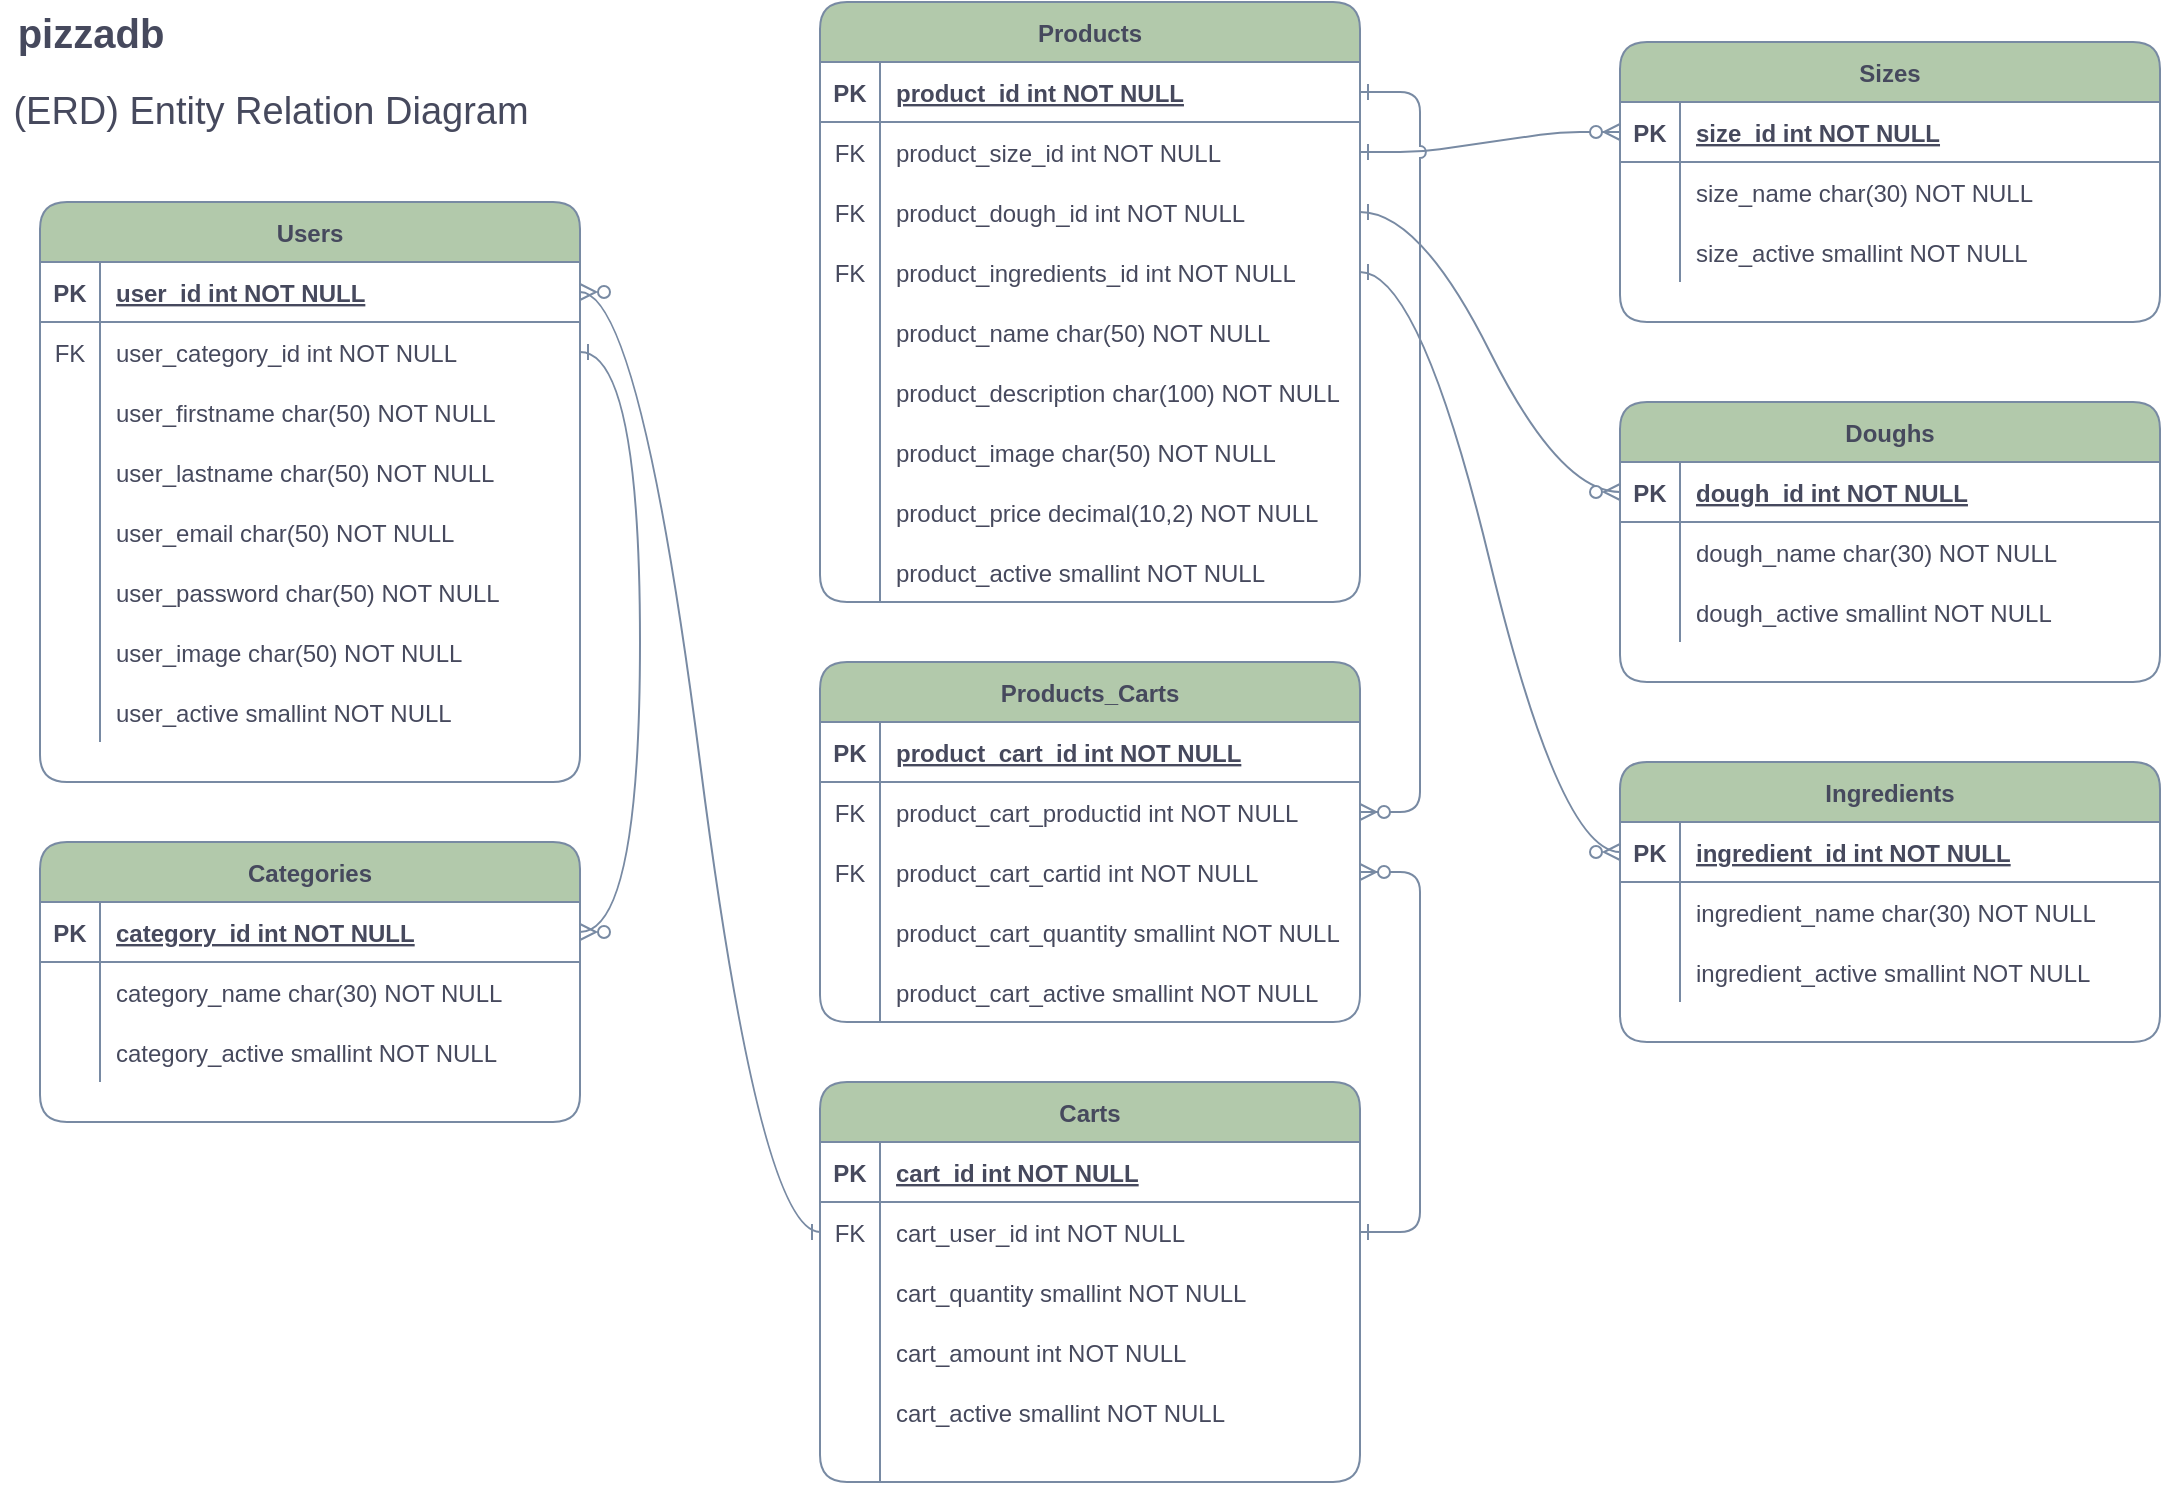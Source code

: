 <mxfile version="15.7.3" type="device"><diagram id="R2lEEEUBdFMjLlhIrx00" name="Page-1"><mxGraphModel dx="868" dy="474" grid="1" gridSize="10" guides="1" tooltips="1" connect="1" arrows="1" fold="1" page="1" pageScale="1" pageWidth="1169" pageHeight="827" math="0" shadow="0" extFonts="Permanent Marker^https://fonts.googleapis.com/css?family=Permanent+Marker"><root><mxCell id="0"/><mxCell id="1" parent="0"/><mxCell id="C-vyLk0tnHw3VtMMgP7b-1" value="" style="edgeStyle=entityRelationEdgeStyle;endArrow=ERzeroToMany;startArrow=ERone;endFill=1;startFill=0;strokeColor=#788AA3;fontColor=#46495D;rounded=1;jumpStyle=arc;" parent="1" source="h4ju1nqHo3UeFdTmMzdq-63" target="C-vyLk0tnHw3VtMMgP7b-3" edge="1"><mxGeometry width="100" height="100" relative="1" as="geometry"><mxPoint x="340" y="330" as="sourcePoint"/><mxPoint x="440" y="740" as="targetPoint"/></mxGeometry></mxCell><mxCell id="C-vyLk0tnHw3VtMMgP7b-2" value="Sizes" style="shape=table;startSize=30;container=1;collapsible=1;childLayout=tableLayout;fixedRows=1;rowLines=0;fontStyle=1;align=center;resizeLast=1;rounded=1;fillColor=#B2C9AB;strokeColor=#788AA3;fontColor=#46495D;" parent="1" vertex="1"><mxGeometry x="850" y="80" width="270" height="140" as="geometry"/></mxCell><mxCell id="C-vyLk0tnHw3VtMMgP7b-3" value="" style="shape=partialRectangle;collapsible=0;dropTarget=0;pointerEvents=0;fillColor=none;points=[[0,0.5],[1,0.5]];portConstraint=eastwest;top=0;left=0;right=0;bottom=1;rounded=1;strokeColor=#788AA3;fontColor=#46495D;" parent="C-vyLk0tnHw3VtMMgP7b-2" vertex="1"><mxGeometry y="30" width="270" height="30" as="geometry"/></mxCell><mxCell id="C-vyLk0tnHw3VtMMgP7b-4" value="PK" style="shape=partialRectangle;overflow=hidden;connectable=0;fillColor=none;top=0;left=0;bottom=0;right=0;fontStyle=1;rounded=1;strokeColor=#788AA3;fontColor=#46495D;" parent="C-vyLk0tnHw3VtMMgP7b-3" vertex="1"><mxGeometry width="30" height="30" as="geometry"><mxRectangle width="30" height="30" as="alternateBounds"/></mxGeometry></mxCell><mxCell id="C-vyLk0tnHw3VtMMgP7b-5" value="size_id int NOT NULL " style="shape=partialRectangle;overflow=hidden;connectable=0;fillColor=none;top=0;left=0;bottom=0;right=0;align=left;spacingLeft=6;fontStyle=5;rounded=1;strokeColor=#788AA3;fontColor=#46495D;" parent="C-vyLk0tnHw3VtMMgP7b-3" vertex="1"><mxGeometry x="30" width="240" height="30" as="geometry"><mxRectangle width="240" height="30" as="alternateBounds"/></mxGeometry></mxCell><mxCell id="h4ju1nqHo3UeFdTmMzdq-95" value="" style="shape=partialRectangle;collapsible=0;dropTarget=0;pointerEvents=0;fillColor=none;top=0;left=0;bottom=0;right=0;points=[[0,0.5],[1,0.5]];portConstraint=eastwest;rounded=1;strokeColor=#788AA3;fontColor=#46495D;" vertex="1" parent="C-vyLk0tnHw3VtMMgP7b-2"><mxGeometry y="60" width="270" height="30" as="geometry"/></mxCell><mxCell id="h4ju1nqHo3UeFdTmMzdq-96" value="" style="shape=partialRectangle;connectable=0;fillColor=none;top=0;left=0;bottom=0;right=0;editable=1;overflow=hidden;rounded=1;strokeColor=#788AA3;fontColor=#46495D;" vertex="1" parent="h4ju1nqHo3UeFdTmMzdq-95"><mxGeometry width="30" height="30" as="geometry"><mxRectangle width="30" height="30" as="alternateBounds"/></mxGeometry></mxCell><mxCell id="h4ju1nqHo3UeFdTmMzdq-97" value="size_name char(30) NOT NULL" style="shape=partialRectangle;connectable=0;fillColor=none;top=0;left=0;bottom=0;right=0;align=left;spacingLeft=6;overflow=hidden;rounded=1;strokeColor=#788AA3;fontColor=#46495D;" vertex="1" parent="h4ju1nqHo3UeFdTmMzdq-95"><mxGeometry x="30" width="240" height="30" as="geometry"><mxRectangle width="240" height="30" as="alternateBounds"/></mxGeometry></mxCell><mxCell id="C-vyLk0tnHw3VtMMgP7b-6" value="" style="shape=partialRectangle;collapsible=0;dropTarget=0;pointerEvents=0;fillColor=none;points=[[0,0.5],[1,0.5]];portConstraint=eastwest;top=0;left=0;right=0;bottom=0;rounded=1;strokeColor=#788AA3;fontColor=#46495D;" parent="C-vyLk0tnHw3VtMMgP7b-2" vertex="1"><mxGeometry y="90" width="270" height="30" as="geometry"/></mxCell><mxCell id="C-vyLk0tnHw3VtMMgP7b-7" value="" style="shape=partialRectangle;overflow=hidden;connectable=0;fillColor=none;top=0;left=0;bottom=0;right=0;rounded=1;strokeColor=#788AA3;fontColor=#46495D;" parent="C-vyLk0tnHw3VtMMgP7b-6" vertex="1"><mxGeometry width="30" height="30" as="geometry"><mxRectangle width="30" height="30" as="alternateBounds"/></mxGeometry></mxCell><mxCell id="C-vyLk0tnHw3VtMMgP7b-8" value="size_active smallint NOT NULL" style="shape=partialRectangle;overflow=hidden;connectable=0;fillColor=none;top=0;left=0;bottom=0;right=0;align=left;spacingLeft=6;rounded=1;strokeColor=#788AA3;fontColor=#46495D;" parent="C-vyLk0tnHw3VtMMgP7b-6" vertex="1"><mxGeometry x="30" width="240" height="30" as="geometry"><mxRectangle width="240" height="30" as="alternateBounds"/></mxGeometry></mxCell><mxCell id="C-vyLk0tnHw3VtMMgP7b-23" value="Products" style="shape=table;startSize=30;container=1;collapsible=1;childLayout=tableLayout;fixedRows=1;rowLines=0;fontStyle=1;align=center;resizeLast=1;rounded=1;fillColor=#B2C9AB;strokeColor=#788AA3;fontColor=#46495D;" parent="1" vertex="1"><mxGeometry x="450" y="60" width="270" height="300" as="geometry"/></mxCell><mxCell id="C-vyLk0tnHw3VtMMgP7b-24" value="" style="shape=partialRectangle;collapsible=0;dropTarget=0;pointerEvents=0;fillColor=none;points=[[0,0.5],[1,0.5]];portConstraint=eastwest;top=0;left=0;right=0;bottom=1;rounded=1;strokeColor=#788AA3;fontColor=#46495D;" parent="C-vyLk0tnHw3VtMMgP7b-23" vertex="1"><mxGeometry y="30" width="270" height="30" as="geometry"/></mxCell><mxCell id="C-vyLk0tnHw3VtMMgP7b-25" value="PK" style="shape=partialRectangle;overflow=hidden;connectable=0;fillColor=none;top=0;left=0;bottom=0;right=0;fontStyle=1;rounded=1;strokeColor=#788AA3;fontColor=#46495D;" parent="C-vyLk0tnHw3VtMMgP7b-24" vertex="1"><mxGeometry width="30" height="30" as="geometry"><mxRectangle width="30" height="30" as="alternateBounds"/></mxGeometry></mxCell><mxCell id="C-vyLk0tnHw3VtMMgP7b-26" value="product_id int NOT NULL " style="shape=partialRectangle;overflow=hidden;connectable=0;fillColor=none;top=0;left=0;bottom=0;right=0;align=left;spacingLeft=6;fontStyle=5;rounded=1;strokeColor=#788AA3;fontColor=#46495D;" parent="C-vyLk0tnHw3VtMMgP7b-24" vertex="1"><mxGeometry x="30" width="240" height="30" as="geometry"><mxRectangle width="240" height="30" as="alternateBounds"/></mxGeometry></mxCell><mxCell id="h4ju1nqHo3UeFdTmMzdq-63" value="" style="shape=partialRectangle;collapsible=0;dropTarget=0;pointerEvents=0;fillColor=none;top=0;left=0;bottom=0;right=0;points=[[0,0.5],[1,0.5]];portConstraint=eastwest;rounded=1;strokeColor=#788AA3;fontColor=#46495D;" vertex="1" parent="C-vyLk0tnHw3VtMMgP7b-23"><mxGeometry y="60" width="270" height="30" as="geometry"/></mxCell><mxCell id="h4ju1nqHo3UeFdTmMzdq-64" value="FK" style="shape=partialRectangle;connectable=0;fillColor=none;top=0;left=0;bottom=0;right=0;fontStyle=0;overflow=hidden;rounded=1;strokeColor=#788AA3;fontColor=#46495D;" vertex="1" parent="h4ju1nqHo3UeFdTmMzdq-63"><mxGeometry width="30" height="30" as="geometry"><mxRectangle width="30" height="30" as="alternateBounds"/></mxGeometry></mxCell><mxCell id="h4ju1nqHo3UeFdTmMzdq-65" value="product_size_id int NOT NULL" style="shape=partialRectangle;connectable=0;fillColor=none;top=0;left=0;bottom=0;right=0;align=left;spacingLeft=6;fontStyle=0;overflow=hidden;rounded=1;strokeColor=#788AA3;fontColor=#46495D;" vertex="1" parent="h4ju1nqHo3UeFdTmMzdq-63"><mxGeometry x="30" width="240" height="30" as="geometry"><mxRectangle width="240" height="30" as="alternateBounds"/></mxGeometry></mxCell><mxCell id="h4ju1nqHo3UeFdTmMzdq-71" value="" style="shape=partialRectangle;collapsible=0;dropTarget=0;pointerEvents=0;fillColor=none;top=0;left=0;bottom=0;right=0;points=[[0,0.5],[1,0.5]];portConstraint=eastwest;rounded=1;strokeColor=#788AA3;fontColor=#46495D;" vertex="1" parent="C-vyLk0tnHw3VtMMgP7b-23"><mxGeometry y="90" width="270" height="30" as="geometry"/></mxCell><mxCell id="h4ju1nqHo3UeFdTmMzdq-72" value="FK" style="shape=partialRectangle;connectable=0;fillColor=none;top=0;left=0;bottom=0;right=0;fontStyle=0;overflow=hidden;rounded=1;strokeColor=#788AA3;fontColor=#46495D;" vertex="1" parent="h4ju1nqHo3UeFdTmMzdq-71"><mxGeometry width="30" height="30" as="geometry"><mxRectangle width="30" height="30" as="alternateBounds"/></mxGeometry></mxCell><mxCell id="h4ju1nqHo3UeFdTmMzdq-73" value="product_dough_id int NOT NULL" style="shape=partialRectangle;connectable=0;fillColor=none;top=0;left=0;bottom=0;right=0;align=left;spacingLeft=6;fontStyle=0;overflow=hidden;rounded=1;strokeColor=#788AA3;fontColor=#46495D;" vertex="1" parent="h4ju1nqHo3UeFdTmMzdq-71"><mxGeometry x="30" width="240" height="30" as="geometry"><mxRectangle width="240" height="30" as="alternateBounds"/></mxGeometry></mxCell><mxCell id="h4ju1nqHo3UeFdTmMzdq-67" value="" style="shape=partialRectangle;collapsible=0;dropTarget=0;pointerEvents=0;fillColor=none;top=0;left=0;bottom=0;right=0;points=[[0,0.5],[1,0.5]];portConstraint=eastwest;rounded=1;strokeColor=#788AA3;fontColor=#46495D;" vertex="1" parent="C-vyLk0tnHw3VtMMgP7b-23"><mxGeometry y="120" width="270" height="30" as="geometry"/></mxCell><mxCell id="h4ju1nqHo3UeFdTmMzdq-68" value="FK" style="shape=partialRectangle;connectable=0;fillColor=none;top=0;left=0;bottom=0;right=0;fontStyle=0;overflow=hidden;rounded=1;strokeColor=#788AA3;fontColor=#46495D;" vertex="1" parent="h4ju1nqHo3UeFdTmMzdq-67"><mxGeometry width="30" height="30" as="geometry"><mxRectangle width="30" height="30" as="alternateBounds"/></mxGeometry></mxCell><mxCell id="h4ju1nqHo3UeFdTmMzdq-69" value="product_ingredients_id int NOT NULL" style="shape=partialRectangle;connectable=0;fillColor=none;top=0;left=0;bottom=0;right=0;align=left;spacingLeft=6;fontStyle=0;overflow=hidden;rounded=1;strokeColor=#788AA3;fontColor=#46495D;" vertex="1" parent="h4ju1nqHo3UeFdTmMzdq-67"><mxGeometry x="30" width="240" height="30" as="geometry"><mxRectangle width="240" height="30" as="alternateBounds"/></mxGeometry></mxCell><mxCell id="h4ju1nqHo3UeFdTmMzdq-75" value="" style="shape=partialRectangle;collapsible=0;dropTarget=0;pointerEvents=0;fillColor=none;top=0;left=0;bottom=0;right=0;points=[[0,0.5],[1,0.5]];portConstraint=eastwest;rounded=1;strokeColor=#788AA3;fontColor=#46495D;" vertex="1" parent="C-vyLk0tnHw3VtMMgP7b-23"><mxGeometry y="150" width="270" height="30" as="geometry"/></mxCell><mxCell id="h4ju1nqHo3UeFdTmMzdq-76" value="" style="shape=partialRectangle;connectable=0;fillColor=none;top=0;left=0;bottom=0;right=0;editable=1;overflow=hidden;rounded=1;strokeColor=#788AA3;fontColor=#46495D;" vertex="1" parent="h4ju1nqHo3UeFdTmMzdq-75"><mxGeometry width="30" height="30" as="geometry"><mxRectangle width="30" height="30" as="alternateBounds"/></mxGeometry></mxCell><mxCell id="h4ju1nqHo3UeFdTmMzdq-77" value="product_name char(50) NOT NULL" style="shape=partialRectangle;connectable=0;fillColor=none;top=0;left=0;bottom=0;right=0;align=left;spacingLeft=6;overflow=hidden;rounded=1;strokeColor=#788AA3;fontColor=#46495D;" vertex="1" parent="h4ju1nqHo3UeFdTmMzdq-75"><mxGeometry x="30" width="240" height="30" as="geometry"><mxRectangle width="240" height="30" as="alternateBounds"/></mxGeometry></mxCell><mxCell id="h4ju1nqHo3UeFdTmMzdq-80" value="" style="shape=partialRectangle;collapsible=0;dropTarget=0;pointerEvents=0;fillColor=none;top=0;left=0;bottom=0;right=0;points=[[0,0.5],[1,0.5]];portConstraint=eastwest;rounded=1;strokeColor=#788AA3;fontColor=#46495D;" vertex="1" parent="C-vyLk0tnHw3VtMMgP7b-23"><mxGeometry y="180" width="270" height="30" as="geometry"/></mxCell><mxCell id="h4ju1nqHo3UeFdTmMzdq-81" value="" style="shape=partialRectangle;connectable=0;fillColor=none;top=0;left=0;bottom=0;right=0;editable=1;overflow=hidden;rounded=1;strokeColor=#788AA3;fontColor=#46495D;" vertex="1" parent="h4ju1nqHo3UeFdTmMzdq-80"><mxGeometry width="30" height="30" as="geometry"><mxRectangle width="30" height="30" as="alternateBounds"/></mxGeometry></mxCell><mxCell id="h4ju1nqHo3UeFdTmMzdq-82" value="product_description char(100) NOT NULL" style="shape=partialRectangle;connectable=0;fillColor=none;top=0;left=0;bottom=0;right=0;align=left;spacingLeft=6;overflow=hidden;rounded=1;strokeColor=#788AA3;fontColor=#46495D;" vertex="1" parent="h4ju1nqHo3UeFdTmMzdq-80"><mxGeometry x="30" width="240" height="30" as="geometry"><mxRectangle width="240" height="30" as="alternateBounds"/></mxGeometry></mxCell><mxCell id="h4ju1nqHo3UeFdTmMzdq-83" value="" style="shape=partialRectangle;collapsible=0;dropTarget=0;pointerEvents=0;fillColor=none;top=0;left=0;bottom=0;right=0;points=[[0,0.5],[1,0.5]];portConstraint=eastwest;rounded=1;strokeColor=#788AA3;fontColor=#46495D;" vertex="1" parent="C-vyLk0tnHw3VtMMgP7b-23"><mxGeometry y="210" width="270" height="30" as="geometry"/></mxCell><mxCell id="h4ju1nqHo3UeFdTmMzdq-84" value="" style="shape=partialRectangle;connectable=0;fillColor=none;top=0;left=0;bottom=0;right=0;editable=1;overflow=hidden;rounded=1;strokeColor=#788AA3;fontColor=#46495D;" vertex="1" parent="h4ju1nqHo3UeFdTmMzdq-83"><mxGeometry width="30" height="30" as="geometry"><mxRectangle width="30" height="30" as="alternateBounds"/></mxGeometry></mxCell><mxCell id="h4ju1nqHo3UeFdTmMzdq-85" value="product_image char(50) NOT NULL" style="shape=partialRectangle;connectable=0;fillColor=none;top=0;left=0;bottom=0;right=0;align=left;spacingLeft=6;overflow=hidden;rounded=1;strokeColor=#788AA3;fontColor=#46495D;" vertex="1" parent="h4ju1nqHo3UeFdTmMzdq-83"><mxGeometry x="30" width="240" height="30" as="geometry"><mxRectangle width="240" height="30" as="alternateBounds"/></mxGeometry></mxCell><mxCell id="h4ju1nqHo3UeFdTmMzdq-87" value="" style="shape=partialRectangle;collapsible=0;dropTarget=0;pointerEvents=0;fillColor=none;top=0;left=0;bottom=0;right=0;points=[[0,0.5],[1,0.5]];portConstraint=eastwest;rounded=1;strokeColor=#788AA3;fontColor=#46495D;" vertex="1" parent="C-vyLk0tnHw3VtMMgP7b-23"><mxGeometry y="240" width="270" height="30" as="geometry"/></mxCell><mxCell id="h4ju1nqHo3UeFdTmMzdq-88" value="" style="shape=partialRectangle;connectable=0;fillColor=none;top=0;left=0;bottom=0;right=0;editable=1;overflow=hidden;rounded=1;strokeColor=#788AA3;fontColor=#46495D;" vertex="1" parent="h4ju1nqHo3UeFdTmMzdq-87"><mxGeometry width="30" height="30" as="geometry"><mxRectangle width="30" height="30" as="alternateBounds"/></mxGeometry></mxCell><mxCell id="h4ju1nqHo3UeFdTmMzdq-89" value="product_price decimal(10,2) NOT NULL" style="shape=partialRectangle;connectable=0;fillColor=none;top=0;left=0;bottom=0;right=0;align=left;spacingLeft=6;overflow=hidden;rounded=1;strokeColor=#788AA3;fontColor=#46495D;" vertex="1" parent="h4ju1nqHo3UeFdTmMzdq-87"><mxGeometry x="30" width="240" height="30" as="geometry"><mxRectangle width="240" height="30" as="alternateBounds"/></mxGeometry></mxCell><mxCell id="h4ju1nqHo3UeFdTmMzdq-91" value="" style="shape=partialRectangle;collapsible=0;dropTarget=0;pointerEvents=0;fillColor=none;top=0;left=0;bottom=0;right=0;points=[[0,0.5],[1,0.5]];portConstraint=eastwest;rounded=1;strokeColor=#788AA3;fontColor=#46495D;" vertex="1" parent="C-vyLk0tnHw3VtMMgP7b-23"><mxGeometry y="270" width="270" height="30" as="geometry"/></mxCell><mxCell id="h4ju1nqHo3UeFdTmMzdq-92" value="" style="shape=partialRectangle;connectable=0;fillColor=none;top=0;left=0;bottom=0;right=0;editable=1;overflow=hidden;rounded=1;strokeColor=#788AA3;fontColor=#46495D;" vertex="1" parent="h4ju1nqHo3UeFdTmMzdq-91"><mxGeometry width="30" height="30" as="geometry"><mxRectangle width="30" height="30" as="alternateBounds"/></mxGeometry></mxCell><mxCell id="h4ju1nqHo3UeFdTmMzdq-93" value="product_active smallint NOT NULL" style="shape=partialRectangle;connectable=0;fillColor=none;top=0;left=0;bottom=0;right=0;align=left;spacingLeft=6;overflow=hidden;rounded=1;strokeColor=#788AA3;fontColor=#46495D;" vertex="1" parent="h4ju1nqHo3UeFdTmMzdq-91"><mxGeometry x="30" width="240" height="30" as="geometry"><mxRectangle width="240" height="30" as="alternateBounds"/></mxGeometry></mxCell><mxCell id="h4ju1nqHo3UeFdTmMzdq-9" value="" style="shape=partialRectangle;overflow=hidden;connectable=0;fillColor=none;top=0;left=0;bottom=0;right=0;align=left;spacingLeft=6;rounded=1;strokeColor=#788AA3;fontColor=#46495D;" vertex="1" parent="1"><mxGeometry x="100" y="480" width="240" height="30" as="geometry"/></mxCell><mxCell id="h4ju1nqHo3UeFdTmMzdq-28" value="" style="edgeStyle=entityRelationEdgeStyle;endArrow=ERzeroToMany;startArrow=ERone;endFill=1;startFill=0;curved=1;strokeColor=#788AA3;fontColor=#46495D;" edge="1" parent="1" source="h4ju1nqHo3UeFdTmMzdq-71" target="h4ju1nqHo3UeFdTmMzdq-99"><mxGeometry width="100" height="100" relative="1" as="geometry"><mxPoint x="340" y="355" as="sourcePoint"/><mxPoint x="440" y="345" as="targetPoint"/></mxGeometry></mxCell><mxCell id="h4ju1nqHo3UeFdTmMzdq-98" value="Doughs" style="shape=table;startSize=30;container=1;collapsible=1;childLayout=tableLayout;fixedRows=1;rowLines=0;fontStyle=1;align=center;resizeLast=1;rounded=1;fillColor=#B2C9AB;strokeColor=#788AA3;fontColor=#46495D;" vertex="1" parent="1"><mxGeometry x="850" y="260" width="270" height="140" as="geometry"/></mxCell><mxCell id="h4ju1nqHo3UeFdTmMzdq-99" value="" style="shape=partialRectangle;collapsible=0;dropTarget=0;pointerEvents=0;fillColor=none;points=[[0,0.5],[1,0.5]];portConstraint=eastwest;top=0;left=0;right=0;bottom=1;rounded=1;strokeColor=#788AA3;fontColor=#46495D;" vertex="1" parent="h4ju1nqHo3UeFdTmMzdq-98"><mxGeometry y="30" width="270" height="30" as="geometry"/></mxCell><mxCell id="h4ju1nqHo3UeFdTmMzdq-100" value="PK" style="shape=partialRectangle;overflow=hidden;connectable=0;fillColor=none;top=0;left=0;bottom=0;right=0;fontStyle=1;rounded=1;strokeColor=#788AA3;fontColor=#46495D;" vertex="1" parent="h4ju1nqHo3UeFdTmMzdq-99"><mxGeometry width="30" height="30" as="geometry"><mxRectangle width="30" height="30" as="alternateBounds"/></mxGeometry></mxCell><mxCell id="h4ju1nqHo3UeFdTmMzdq-101" value="dough_id int NOT NULL " style="shape=partialRectangle;overflow=hidden;connectable=0;fillColor=none;top=0;left=0;bottom=0;right=0;align=left;spacingLeft=6;fontStyle=5;rounded=1;strokeColor=#788AA3;fontColor=#46495D;" vertex="1" parent="h4ju1nqHo3UeFdTmMzdq-99"><mxGeometry x="30" width="240" height="30" as="geometry"><mxRectangle width="240" height="30" as="alternateBounds"/></mxGeometry></mxCell><mxCell id="h4ju1nqHo3UeFdTmMzdq-105" value="" style="shape=partialRectangle;collapsible=0;dropTarget=0;pointerEvents=0;fillColor=none;top=0;left=0;bottom=0;right=0;points=[[0,0.5],[1,0.5]];portConstraint=eastwest;rounded=1;strokeColor=#788AA3;fontColor=#46495D;" vertex="1" parent="h4ju1nqHo3UeFdTmMzdq-98"><mxGeometry y="60" width="270" height="30" as="geometry"/></mxCell><mxCell id="h4ju1nqHo3UeFdTmMzdq-106" value="" style="shape=partialRectangle;connectable=0;fillColor=none;top=0;left=0;bottom=0;right=0;editable=1;overflow=hidden;rounded=1;strokeColor=#788AA3;fontColor=#46495D;" vertex="1" parent="h4ju1nqHo3UeFdTmMzdq-105"><mxGeometry width="30" height="30" as="geometry"><mxRectangle width="30" height="30" as="alternateBounds"/></mxGeometry></mxCell><mxCell id="h4ju1nqHo3UeFdTmMzdq-107" value="dough_name char(30) NOT NULL" style="shape=partialRectangle;connectable=0;fillColor=none;top=0;left=0;bottom=0;right=0;align=left;spacingLeft=6;overflow=hidden;rounded=1;strokeColor=#788AA3;fontColor=#46495D;" vertex="1" parent="h4ju1nqHo3UeFdTmMzdq-105"><mxGeometry x="30" width="240" height="30" as="geometry"><mxRectangle width="240" height="30" as="alternateBounds"/></mxGeometry></mxCell><mxCell id="h4ju1nqHo3UeFdTmMzdq-102" value="" style="shape=partialRectangle;collapsible=0;dropTarget=0;pointerEvents=0;fillColor=none;points=[[0,0.5],[1,0.5]];portConstraint=eastwest;top=0;left=0;right=0;bottom=0;rounded=1;strokeColor=#788AA3;fontColor=#46495D;" vertex="1" parent="h4ju1nqHo3UeFdTmMzdq-98"><mxGeometry y="90" width="270" height="30" as="geometry"/></mxCell><mxCell id="h4ju1nqHo3UeFdTmMzdq-103" value="" style="shape=partialRectangle;overflow=hidden;connectable=0;fillColor=none;top=0;left=0;bottom=0;right=0;rounded=1;strokeColor=#788AA3;fontColor=#46495D;" vertex="1" parent="h4ju1nqHo3UeFdTmMzdq-102"><mxGeometry width="30" height="30" as="geometry"><mxRectangle width="30" height="30" as="alternateBounds"/></mxGeometry></mxCell><mxCell id="h4ju1nqHo3UeFdTmMzdq-104" value="dough_active smallint NOT NULL" style="shape=partialRectangle;overflow=hidden;connectable=0;fillColor=none;top=0;left=0;bottom=0;right=0;align=left;spacingLeft=6;rounded=1;strokeColor=#788AA3;fontColor=#46495D;" vertex="1" parent="h4ju1nqHo3UeFdTmMzdq-102"><mxGeometry x="30" width="240" height="30" as="geometry"><mxRectangle width="240" height="30" as="alternateBounds"/></mxGeometry></mxCell><mxCell id="h4ju1nqHo3UeFdTmMzdq-108" value="Ingredients" style="shape=table;startSize=30;container=1;collapsible=1;childLayout=tableLayout;fixedRows=1;rowLines=0;fontStyle=1;align=center;resizeLast=1;rounded=1;fillColor=#B2C9AB;strokeColor=#788AA3;fontColor=#46495D;" vertex="1" parent="1"><mxGeometry x="850" y="440" width="270" height="140" as="geometry"/></mxCell><mxCell id="h4ju1nqHo3UeFdTmMzdq-109" value="" style="shape=partialRectangle;collapsible=0;dropTarget=0;pointerEvents=0;fillColor=none;points=[[0,0.5],[1,0.5]];portConstraint=eastwest;top=0;left=0;right=0;bottom=1;rounded=1;strokeColor=#788AA3;fontColor=#46495D;" vertex="1" parent="h4ju1nqHo3UeFdTmMzdq-108"><mxGeometry y="30" width="270" height="30" as="geometry"/></mxCell><mxCell id="h4ju1nqHo3UeFdTmMzdq-110" value="PK" style="shape=partialRectangle;overflow=hidden;connectable=0;fillColor=none;top=0;left=0;bottom=0;right=0;fontStyle=1;rounded=1;strokeColor=#788AA3;fontColor=#46495D;" vertex="1" parent="h4ju1nqHo3UeFdTmMzdq-109"><mxGeometry width="30" height="30" as="geometry"><mxRectangle width="30" height="30" as="alternateBounds"/></mxGeometry></mxCell><mxCell id="h4ju1nqHo3UeFdTmMzdq-111" value="ingredient_id int NOT NULL " style="shape=partialRectangle;overflow=hidden;connectable=0;fillColor=none;top=0;left=0;bottom=0;right=0;align=left;spacingLeft=6;fontStyle=5;rounded=1;strokeColor=#788AA3;fontColor=#46495D;" vertex="1" parent="h4ju1nqHo3UeFdTmMzdq-109"><mxGeometry x="30" width="240" height="30" as="geometry"><mxRectangle width="240" height="30" as="alternateBounds"/></mxGeometry></mxCell><mxCell id="h4ju1nqHo3UeFdTmMzdq-112" value="" style="shape=partialRectangle;collapsible=0;dropTarget=0;pointerEvents=0;fillColor=none;top=0;left=0;bottom=0;right=0;points=[[0,0.5],[1,0.5]];portConstraint=eastwest;rounded=1;strokeColor=#788AA3;fontColor=#46495D;" vertex="1" parent="h4ju1nqHo3UeFdTmMzdq-108"><mxGeometry y="60" width="270" height="30" as="geometry"/></mxCell><mxCell id="h4ju1nqHo3UeFdTmMzdq-113" value="" style="shape=partialRectangle;connectable=0;fillColor=none;top=0;left=0;bottom=0;right=0;editable=1;overflow=hidden;rounded=1;strokeColor=#788AA3;fontColor=#46495D;" vertex="1" parent="h4ju1nqHo3UeFdTmMzdq-112"><mxGeometry width="30" height="30" as="geometry"><mxRectangle width="30" height="30" as="alternateBounds"/></mxGeometry></mxCell><mxCell id="h4ju1nqHo3UeFdTmMzdq-114" value="ingredient_name char(30) NOT NULL" style="shape=partialRectangle;connectable=0;fillColor=none;top=0;left=0;bottom=0;right=0;align=left;spacingLeft=6;overflow=hidden;rounded=1;strokeColor=#788AA3;fontColor=#46495D;" vertex="1" parent="h4ju1nqHo3UeFdTmMzdq-112"><mxGeometry x="30" width="240" height="30" as="geometry"><mxRectangle width="240" height="30" as="alternateBounds"/></mxGeometry></mxCell><mxCell id="h4ju1nqHo3UeFdTmMzdq-115" value="" style="shape=partialRectangle;collapsible=0;dropTarget=0;pointerEvents=0;fillColor=none;points=[[0,0.5],[1,0.5]];portConstraint=eastwest;top=0;left=0;right=0;bottom=0;rounded=1;strokeColor=#788AA3;fontColor=#46495D;" vertex="1" parent="h4ju1nqHo3UeFdTmMzdq-108"><mxGeometry y="90" width="270" height="30" as="geometry"/></mxCell><mxCell id="h4ju1nqHo3UeFdTmMzdq-116" value="" style="shape=partialRectangle;overflow=hidden;connectable=0;fillColor=none;top=0;left=0;bottom=0;right=0;rounded=1;strokeColor=#788AA3;fontColor=#46495D;" vertex="1" parent="h4ju1nqHo3UeFdTmMzdq-115"><mxGeometry width="30" height="30" as="geometry"><mxRectangle width="30" height="30" as="alternateBounds"/></mxGeometry></mxCell><mxCell id="h4ju1nqHo3UeFdTmMzdq-117" value="ingredient_active smallint NOT NULL" style="shape=partialRectangle;overflow=hidden;connectable=0;fillColor=none;top=0;left=0;bottom=0;right=0;align=left;spacingLeft=6;rounded=1;strokeColor=#788AA3;fontColor=#46495D;" vertex="1" parent="h4ju1nqHo3UeFdTmMzdq-115"><mxGeometry x="30" width="240" height="30" as="geometry"><mxRectangle width="240" height="30" as="alternateBounds"/></mxGeometry></mxCell><mxCell id="h4ju1nqHo3UeFdTmMzdq-118" value="" style="edgeStyle=entityRelationEdgeStyle;endArrow=ERzeroToMany;startArrow=ERone;endFill=1;startFill=0;strokeColor=#788AA3;fontColor=#46495D;jumpStyle=arc;curved=1;" edge="1" parent="1" source="h4ju1nqHo3UeFdTmMzdq-67" target="h4ju1nqHo3UeFdTmMzdq-109"><mxGeometry width="100" height="100" relative="1" as="geometry"><mxPoint x="310" y="260" as="sourcePoint"/><mxPoint x="414" y="360" as="targetPoint"/></mxGeometry></mxCell><mxCell id="h4ju1nqHo3UeFdTmMzdq-149" value="Users" style="shape=table;startSize=30;container=1;collapsible=1;childLayout=tableLayout;fixedRows=1;rowLines=0;fontStyle=1;align=center;resizeLast=1;rounded=1;fillColor=#B2C9AB;strokeColor=#788AA3;fontColor=#46495D;" vertex="1" parent="1"><mxGeometry x="60" y="160" width="270" height="290" as="geometry"/></mxCell><mxCell id="h4ju1nqHo3UeFdTmMzdq-150" value="" style="shape=partialRectangle;collapsible=0;dropTarget=0;pointerEvents=0;fillColor=none;points=[[0,0.5],[1,0.5]];portConstraint=eastwest;top=0;left=0;right=0;bottom=1;rounded=1;strokeColor=#788AA3;fontColor=#46495D;" vertex="1" parent="h4ju1nqHo3UeFdTmMzdq-149"><mxGeometry y="30" width="270" height="30" as="geometry"/></mxCell><mxCell id="h4ju1nqHo3UeFdTmMzdq-151" value="PK" style="shape=partialRectangle;overflow=hidden;connectable=0;fillColor=none;top=0;left=0;bottom=0;right=0;fontStyle=1;rounded=1;strokeColor=#788AA3;fontColor=#46495D;" vertex="1" parent="h4ju1nqHo3UeFdTmMzdq-150"><mxGeometry width="30" height="30" as="geometry"><mxRectangle width="30" height="30" as="alternateBounds"/></mxGeometry></mxCell><mxCell id="h4ju1nqHo3UeFdTmMzdq-152" value="user_id int NOT NULL " style="shape=partialRectangle;overflow=hidden;connectable=0;fillColor=none;top=0;left=0;bottom=0;right=0;align=left;spacingLeft=6;fontStyle=5;rounded=1;strokeColor=#788AA3;fontColor=#46495D;" vertex="1" parent="h4ju1nqHo3UeFdTmMzdq-150"><mxGeometry x="30" width="240" height="30" as="geometry"><mxRectangle width="240" height="30" as="alternateBounds"/></mxGeometry></mxCell><mxCell id="h4ju1nqHo3UeFdTmMzdq-185" value="" style="shape=partialRectangle;collapsible=0;dropTarget=0;pointerEvents=0;fillColor=none;top=0;left=0;bottom=0;right=0;points=[[0,0.5],[1,0.5]];portConstraint=eastwest;verticalAlign=middle;rounded=1;strokeColor=#788AA3;fontColor=#46495D;" vertex="1" parent="h4ju1nqHo3UeFdTmMzdq-149"><mxGeometry y="60" width="270" height="30" as="geometry"/></mxCell><mxCell id="h4ju1nqHo3UeFdTmMzdq-186" value="FK" style="shape=partialRectangle;connectable=0;fillColor=none;top=0;left=0;bottom=0;right=0;fontStyle=0;overflow=hidden;verticalAlign=middle;rounded=1;strokeColor=#788AA3;fontColor=#46495D;" vertex="1" parent="h4ju1nqHo3UeFdTmMzdq-185"><mxGeometry width="30" height="30" as="geometry"><mxRectangle width="30" height="30" as="alternateBounds"/></mxGeometry></mxCell><mxCell id="h4ju1nqHo3UeFdTmMzdq-187" value="user_category_id int NOT NULL" style="shape=partialRectangle;connectable=0;fillColor=none;top=0;left=0;bottom=0;right=0;align=left;spacingLeft=6;fontStyle=0;overflow=hidden;rounded=1;strokeColor=#788AA3;fontColor=#46495D;" vertex="1" parent="h4ju1nqHo3UeFdTmMzdq-185"><mxGeometry x="30" width="240" height="30" as="geometry"><mxRectangle width="240" height="30" as="alternateBounds"/></mxGeometry></mxCell><mxCell id="h4ju1nqHo3UeFdTmMzdq-162" value="" style="shape=partialRectangle;collapsible=0;dropTarget=0;pointerEvents=0;fillColor=none;top=0;left=0;bottom=0;right=0;points=[[0,0.5],[1,0.5]];portConstraint=eastwest;rounded=1;strokeColor=#788AA3;fontColor=#46495D;" vertex="1" parent="h4ju1nqHo3UeFdTmMzdq-149"><mxGeometry y="90" width="270" height="30" as="geometry"/></mxCell><mxCell id="h4ju1nqHo3UeFdTmMzdq-163" value="" style="shape=partialRectangle;connectable=0;fillColor=none;top=0;left=0;bottom=0;right=0;editable=1;overflow=hidden;rounded=1;strokeColor=#788AA3;fontColor=#46495D;" vertex="1" parent="h4ju1nqHo3UeFdTmMzdq-162"><mxGeometry width="30" height="30" as="geometry"><mxRectangle width="30" height="30" as="alternateBounds"/></mxGeometry></mxCell><mxCell id="h4ju1nqHo3UeFdTmMzdq-164" value="user_firstname char(50) NOT NULL" style="shape=partialRectangle;connectable=0;fillColor=none;top=0;left=0;bottom=0;right=0;align=left;spacingLeft=6;overflow=hidden;rounded=1;strokeColor=#788AA3;fontColor=#46495D;" vertex="1" parent="h4ju1nqHo3UeFdTmMzdq-162"><mxGeometry x="30" width="240" height="30" as="geometry"><mxRectangle width="240" height="30" as="alternateBounds"/></mxGeometry></mxCell><mxCell id="h4ju1nqHo3UeFdTmMzdq-178" value="" style="shape=partialRectangle;collapsible=0;dropTarget=0;pointerEvents=0;fillColor=none;top=0;left=0;bottom=0;right=0;points=[[0,0.5],[1,0.5]];portConstraint=eastwest;verticalAlign=middle;rounded=1;strokeColor=#788AA3;fontColor=#46495D;" vertex="1" parent="h4ju1nqHo3UeFdTmMzdq-149"><mxGeometry y="120" width="270" height="30" as="geometry"/></mxCell><mxCell id="h4ju1nqHo3UeFdTmMzdq-179" value="" style="shape=partialRectangle;connectable=0;fillColor=none;top=0;left=0;bottom=0;right=0;editable=1;overflow=hidden;verticalAlign=middle;rounded=1;strokeColor=#788AA3;fontColor=#46495D;" vertex="1" parent="h4ju1nqHo3UeFdTmMzdq-178"><mxGeometry width="30" height="30" as="geometry"><mxRectangle width="30" height="30" as="alternateBounds"/></mxGeometry></mxCell><mxCell id="h4ju1nqHo3UeFdTmMzdq-180" value="user_lastname char(50) NOT NULL" style="shape=partialRectangle;connectable=0;fillColor=none;top=0;left=0;bottom=0;right=0;align=left;spacingLeft=6;overflow=hidden;rounded=1;strokeColor=#788AA3;fontColor=#46495D;" vertex="1" parent="h4ju1nqHo3UeFdTmMzdq-178"><mxGeometry x="30" width="240" height="30" as="geometry"><mxRectangle width="240" height="30" as="alternateBounds"/></mxGeometry></mxCell><mxCell id="h4ju1nqHo3UeFdTmMzdq-181" value="" style="shape=partialRectangle;collapsible=0;dropTarget=0;pointerEvents=0;fillColor=none;top=0;left=0;bottom=0;right=0;points=[[0,0.5],[1,0.5]];portConstraint=eastwest;verticalAlign=middle;rounded=1;strokeColor=#788AA3;fontColor=#46495D;" vertex="1" parent="h4ju1nqHo3UeFdTmMzdq-149"><mxGeometry y="150" width="270" height="30" as="geometry"/></mxCell><mxCell id="h4ju1nqHo3UeFdTmMzdq-182" value="" style="shape=partialRectangle;connectable=0;fillColor=none;top=0;left=0;bottom=0;right=0;editable=1;overflow=hidden;verticalAlign=middle;rounded=1;strokeColor=#788AA3;fontColor=#46495D;" vertex="1" parent="h4ju1nqHo3UeFdTmMzdq-181"><mxGeometry width="30" height="30" as="geometry"><mxRectangle width="30" height="30" as="alternateBounds"/></mxGeometry></mxCell><mxCell id="h4ju1nqHo3UeFdTmMzdq-183" value="user_email char(50) NOT NULL" style="shape=partialRectangle;connectable=0;fillColor=none;top=0;left=0;bottom=0;right=0;align=left;spacingLeft=6;overflow=hidden;rounded=1;strokeColor=#788AA3;fontColor=#46495D;" vertex="1" parent="h4ju1nqHo3UeFdTmMzdq-181"><mxGeometry x="30" width="240" height="30" as="geometry"><mxRectangle width="240" height="30" as="alternateBounds"/></mxGeometry></mxCell><mxCell id="h4ju1nqHo3UeFdTmMzdq-171" value="" style="shape=partialRectangle;collapsible=0;dropTarget=0;pointerEvents=0;fillColor=none;top=0;left=0;bottom=0;right=0;points=[[0,0.5],[1,0.5]];portConstraint=eastwest;rounded=1;strokeColor=#788AA3;fontColor=#46495D;" vertex="1" parent="h4ju1nqHo3UeFdTmMzdq-149"><mxGeometry y="180" width="270" height="30" as="geometry"/></mxCell><mxCell id="h4ju1nqHo3UeFdTmMzdq-172" value="" style="shape=partialRectangle;connectable=0;fillColor=none;top=0;left=0;bottom=0;right=0;editable=1;overflow=hidden;rounded=1;strokeColor=#788AA3;fontColor=#46495D;" vertex="1" parent="h4ju1nqHo3UeFdTmMzdq-171"><mxGeometry width="30" height="30" as="geometry"><mxRectangle width="30" height="30" as="alternateBounds"/></mxGeometry></mxCell><mxCell id="h4ju1nqHo3UeFdTmMzdq-173" value="user_password char(50) NOT NULL" style="shape=partialRectangle;connectable=0;fillColor=none;top=0;left=0;bottom=0;right=0;align=left;spacingLeft=6;overflow=hidden;rounded=1;strokeColor=#788AA3;fontColor=#46495D;" vertex="1" parent="h4ju1nqHo3UeFdTmMzdq-171"><mxGeometry x="30" width="240" height="30" as="geometry"><mxRectangle width="240" height="30" as="alternateBounds"/></mxGeometry></mxCell><mxCell id="h4ju1nqHo3UeFdTmMzdq-168" value="" style="shape=partialRectangle;collapsible=0;dropTarget=0;pointerEvents=0;fillColor=none;top=0;left=0;bottom=0;right=0;points=[[0,0.5],[1,0.5]];portConstraint=eastwest;rounded=1;strokeColor=#788AA3;fontColor=#46495D;" vertex="1" parent="h4ju1nqHo3UeFdTmMzdq-149"><mxGeometry y="210" width="270" height="30" as="geometry"/></mxCell><mxCell id="h4ju1nqHo3UeFdTmMzdq-169" value="" style="shape=partialRectangle;connectable=0;fillColor=none;top=0;left=0;bottom=0;right=0;editable=1;overflow=hidden;rounded=1;strokeColor=#788AA3;fontColor=#46495D;" vertex="1" parent="h4ju1nqHo3UeFdTmMzdq-168"><mxGeometry width="30" height="30" as="geometry"><mxRectangle width="30" height="30" as="alternateBounds"/></mxGeometry></mxCell><mxCell id="h4ju1nqHo3UeFdTmMzdq-170" value="user_image char(50) NOT NULL" style="shape=partialRectangle;connectable=0;fillColor=none;top=0;left=0;bottom=0;right=0;align=left;spacingLeft=6;overflow=hidden;rounded=1;strokeColor=#788AA3;fontColor=#46495D;" vertex="1" parent="h4ju1nqHo3UeFdTmMzdq-168"><mxGeometry x="30" width="240" height="30" as="geometry"><mxRectangle width="240" height="30" as="alternateBounds"/></mxGeometry></mxCell><mxCell id="h4ju1nqHo3UeFdTmMzdq-174" value="" style="shape=partialRectangle;collapsible=0;dropTarget=0;pointerEvents=0;fillColor=none;top=0;left=0;bottom=0;right=0;points=[[0,0.5],[1,0.5]];portConstraint=eastwest;rounded=1;strokeColor=#788AA3;fontColor=#46495D;" vertex="1" parent="h4ju1nqHo3UeFdTmMzdq-149"><mxGeometry y="240" width="270" height="30" as="geometry"/></mxCell><mxCell id="h4ju1nqHo3UeFdTmMzdq-175" value="" style="shape=partialRectangle;connectable=0;fillColor=none;top=0;left=0;bottom=0;right=0;editable=1;overflow=hidden;rounded=1;strokeColor=#788AA3;fontColor=#46495D;" vertex="1" parent="h4ju1nqHo3UeFdTmMzdq-174"><mxGeometry width="30" height="30" as="geometry"><mxRectangle width="30" height="30" as="alternateBounds"/></mxGeometry></mxCell><mxCell id="h4ju1nqHo3UeFdTmMzdq-176" value="user_active smallint NOT NULL" style="shape=partialRectangle;connectable=0;fillColor=none;top=0;left=0;bottom=0;right=0;align=left;spacingLeft=6;overflow=hidden;rounded=1;strokeColor=#788AA3;fontColor=#46495D;" vertex="1" parent="h4ju1nqHo3UeFdTmMzdq-174"><mxGeometry x="30" width="240" height="30" as="geometry"><mxRectangle width="240" height="30" as="alternateBounds"/></mxGeometry></mxCell><mxCell id="h4ju1nqHo3UeFdTmMzdq-188" value="Categories" style="shape=table;startSize=30;container=1;collapsible=1;childLayout=tableLayout;fixedRows=1;rowLines=0;fontStyle=1;align=center;resizeLast=1;rounded=1;fillColor=#B2C9AB;strokeColor=#788AA3;fontColor=#46495D;" vertex="1" parent="1"><mxGeometry x="60" y="480" width="270" height="140" as="geometry"/></mxCell><mxCell id="h4ju1nqHo3UeFdTmMzdq-189" value="" style="shape=partialRectangle;collapsible=0;dropTarget=0;pointerEvents=0;fillColor=none;points=[[0,0.5],[1,0.5]];portConstraint=eastwest;top=0;left=0;right=0;bottom=1;rounded=1;strokeColor=#788AA3;fontColor=#46495D;" vertex="1" parent="h4ju1nqHo3UeFdTmMzdq-188"><mxGeometry y="30" width="270" height="30" as="geometry"/></mxCell><mxCell id="h4ju1nqHo3UeFdTmMzdq-190" value="PK" style="shape=partialRectangle;overflow=hidden;connectable=0;fillColor=none;top=0;left=0;bottom=0;right=0;fontStyle=1;rounded=1;strokeColor=#788AA3;fontColor=#46495D;" vertex="1" parent="h4ju1nqHo3UeFdTmMzdq-189"><mxGeometry width="30" height="30" as="geometry"><mxRectangle width="30" height="30" as="alternateBounds"/></mxGeometry></mxCell><mxCell id="h4ju1nqHo3UeFdTmMzdq-191" value="category_id int NOT NULL " style="shape=partialRectangle;overflow=hidden;connectable=0;fillColor=none;top=0;left=0;bottom=0;right=0;align=left;spacingLeft=6;fontStyle=5;rounded=1;strokeColor=#788AA3;fontColor=#46495D;" vertex="1" parent="h4ju1nqHo3UeFdTmMzdq-189"><mxGeometry x="30" width="240" height="30" as="geometry"><mxRectangle width="240" height="30" as="alternateBounds"/></mxGeometry></mxCell><mxCell id="h4ju1nqHo3UeFdTmMzdq-192" value="" style="shape=partialRectangle;collapsible=0;dropTarget=0;pointerEvents=0;fillColor=none;top=0;left=0;bottom=0;right=0;points=[[0,0.5],[1,0.5]];portConstraint=eastwest;rounded=1;strokeColor=#788AA3;fontColor=#46495D;" vertex="1" parent="h4ju1nqHo3UeFdTmMzdq-188"><mxGeometry y="60" width="270" height="30" as="geometry"/></mxCell><mxCell id="h4ju1nqHo3UeFdTmMzdq-193" value="" style="shape=partialRectangle;connectable=0;fillColor=none;top=0;left=0;bottom=0;right=0;editable=1;overflow=hidden;rounded=1;strokeColor=#788AA3;fontColor=#46495D;" vertex="1" parent="h4ju1nqHo3UeFdTmMzdq-192"><mxGeometry width="30" height="30" as="geometry"><mxRectangle width="30" height="30" as="alternateBounds"/></mxGeometry></mxCell><mxCell id="h4ju1nqHo3UeFdTmMzdq-194" value="category_name char(30) NOT NULL" style="shape=partialRectangle;connectable=0;fillColor=none;top=0;left=0;bottom=0;right=0;align=left;spacingLeft=6;overflow=hidden;rounded=1;strokeColor=#788AA3;fontColor=#46495D;" vertex="1" parent="h4ju1nqHo3UeFdTmMzdq-192"><mxGeometry x="30" width="240" height="30" as="geometry"><mxRectangle width="240" height="30" as="alternateBounds"/></mxGeometry></mxCell><mxCell id="h4ju1nqHo3UeFdTmMzdq-195" value="" style="shape=partialRectangle;collapsible=0;dropTarget=0;pointerEvents=0;fillColor=none;points=[[0,0.5],[1,0.5]];portConstraint=eastwest;top=0;left=0;right=0;bottom=0;rounded=1;strokeColor=#788AA3;fontColor=#46495D;" vertex="1" parent="h4ju1nqHo3UeFdTmMzdq-188"><mxGeometry y="90" width="270" height="30" as="geometry"/></mxCell><mxCell id="h4ju1nqHo3UeFdTmMzdq-196" value="" style="shape=partialRectangle;overflow=hidden;connectable=0;fillColor=none;top=0;left=0;bottom=0;right=0;rounded=1;strokeColor=#788AA3;fontColor=#46495D;" vertex="1" parent="h4ju1nqHo3UeFdTmMzdq-195"><mxGeometry width="30" height="30" as="geometry"><mxRectangle width="30" height="30" as="alternateBounds"/></mxGeometry></mxCell><mxCell id="h4ju1nqHo3UeFdTmMzdq-197" value="category_active smallint NOT NULL" style="shape=partialRectangle;overflow=hidden;connectable=0;fillColor=none;top=0;left=0;bottom=0;right=0;align=left;spacingLeft=6;rounded=1;strokeColor=#788AA3;fontColor=#46495D;" vertex="1" parent="h4ju1nqHo3UeFdTmMzdq-195"><mxGeometry x="30" width="240" height="30" as="geometry"><mxRectangle width="240" height="30" as="alternateBounds"/></mxGeometry></mxCell><mxCell id="h4ju1nqHo3UeFdTmMzdq-198" value="" style="edgeStyle=entityRelationEdgeStyle;endArrow=ERzeroToMany;startArrow=ERone;endFill=1;startFill=0;curved=1;strokeColor=#788AA3;fontColor=#46495D;" edge="1" parent="1" source="h4ju1nqHo3UeFdTmMzdq-185" target="h4ju1nqHo3UeFdTmMzdq-189"><mxGeometry width="100" height="100" relative="1" as="geometry"><mxPoint x="310" y="600" as="sourcePoint"/><mxPoint x="414" y="770" as="targetPoint"/></mxGeometry></mxCell><mxCell id="h4ju1nqHo3UeFdTmMzdq-200" value="(ERD) Entity Relation Diagram" style="text;html=1;resizable=0;autosize=1;align=center;verticalAlign=middle;points=[];fillColor=none;strokeColor=none;rounded=0;sketch=0;fontColor=#46495D;fontSize=19;" vertex="1" parent="1"><mxGeometry x="40" y="100" width="270" height="30" as="geometry"/></mxCell><mxCell id="h4ju1nqHo3UeFdTmMzdq-201" value="pizzadb" style="text;html=1;resizable=0;autosize=1;align=center;verticalAlign=middle;points=[];fillColor=none;strokeColor=none;rounded=0;sketch=0;fontColor=#46495D;fontSize=20;fontStyle=1" vertex="1" parent="1"><mxGeometry x="40" y="60" width="90" height="30" as="geometry"/></mxCell><mxCell id="h4ju1nqHo3UeFdTmMzdq-203" value="Carts" style="shape=table;startSize=30;container=1;collapsible=1;childLayout=tableLayout;fixedRows=1;rowLines=0;fontStyle=1;align=center;resizeLast=1;rounded=1;fillColor=#B2C9AB;strokeColor=#788AA3;fontColor=#46495D;" vertex="1" parent="1"><mxGeometry x="450" y="600" width="270" height="200" as="geometry"/></mxCell><mxCell id="h4ju1nqHo3UeFdTmMzdq-204" value="" style="shape=partialRectangle;collapsible=0;dropTarget=0;pointerEvents=0;fillColor=none;points=[[0,0.5],[1,0.5]];portConstraint=eastwest;top=0;left=0;right=0;bottom=1;rounded=1;strokeColor=#788AA3;fontColor=#46495D;" vertex="1" parent="h4ju1nqHo3UeFdTmMzdq-203"><mxGeometry y="30" width="270" height="30" as="geometry"/></mxCell><mxCell id="h4ju1nqHo3UeFdTmMzdq-205" value="PK" style="shape=partialRectangle;overflow=hidden;connectable=0;fillColor=none;top=0;left=0;bottom=0;right=0;fontStyle=1;rounded=1;strokeColor=#788AA3;fontColor=#46495D;" vertex="1" parent="h4ju1nqHo3UeFdTmMzdq-204"><mxGeometry width="30" height="30" as="geometry"><mxRectangle width="30" height="30" as="alternateBounds"/></mxGeometry></mxCell><mxCell id="h4ju1nqHo3UeFdTmMzdq-206" value="cart_id int NOT NULL " style="shape=partialRectangle;overflow=hidden;connectable=0;fillColor=none;top=0;left=0;bottom=0;right=0;align=left;spacingLeft=6;fontStyle=5;rounded=1;strokeColor=#788AA3;fontColor=#46495D;" vertex="1" parent="h4ju1nqHo3UeFdTmMzdq-204"><mxGeometry x="30" width="240" height="30" as="geometry"><mxRectangle width="240" height="30" as="alternateBounds"/></mxGeometry></mxCell><mxCell id="h4ju1nqHo3UeFdTmMzdq-207" value="" style="shape=partialRectangle;collapsible=0;dropTarget=0;pointerEvents=0;fillColor=none;top=0;left=0;bottom=0;right=0;points=[[0,0.5],[1,0.5]];portConstraint=eastwest;verticalAlign=middle;rounded=1;strokeColor=#788AA3;fontColor=#46495D;" vertex="1" parent="h4ju1nqHo3UeFdTmMzdq-203"><mxGeometry y="60" width="270" height="30" as="geometry"/></mxCell><mxCell id="h4ju1nqHo3UeFdTmMzdq-208" value="FK" style="shape=partialRectangle;connectable=0;fillColor=none;top=0;left=0;bottom=0;right=0;fontStyle=0;overflow=hidden;verticalAlign=middle;rounded=1;strokeColor=#788AA3;fontColor=#46495D;" vertex="1" parent="h4ju1nqHo3UeFdTmMzdq-207"><mxGeometry width="30" height="30" as="geometry"><mxRectangle width="30" height="30" as="alternateBounds"/></mxGeometry></mxCell><mxCell id="h4ju1nqHo3UeFdTmMzdq-209" value="cart_user_id int NOT NULL" style="shape=partialRectangle;connectable=0;fillColor=none;top=0;left=0;bottom=0;right=0;align=left;spacingLeft=6;fontStyle=0;overflow=hidden;rounded=1;strokeColor=#788AA3;fontColor=#46495D;" vertex="1" parent="h4ju1nqHo3UeFdTmMzdq-207"><mxGeometry x="30" width="240" height="30" as="geometry"><mxRectangle width="240" height="30" as="alternateBounds"/></mxGeometry></mxCell><mxCell id="h4ju1nqHo3UeFdTmMzdq-225" value="" style="shape=partialRectangle;collapsible=0;dropTarget=0;pointerEvents=0;fillColor=none;top=0;left=0;bottom=0;right=0;points=[[0,0.5],[1,0.5]];portConstraint=eastwest;rounded=1;strokeColor=#788AA3;fontColor=#46495D;" vertex="1" parent="h4ju1nqHo3UeFdTmMzdq-203"><mxGeometry y="90" width="270" height="30" as="geometry"/></mxCell><mxCell id="h4ju1nqHo3UeFdTmMzdq-226" value="" style="shape=partialRectangle;connectable=0;fillColor=none;top=0;left=0;bottom=0;right=0;editable=1;overflow=hidden;rounded=1;strokeColor=#788AA3;fontColor=#46495D;" vertex="1" parent="h4ju1nqHo3UeFdTmMzdq-225"><mxGeometry width="30" height="30" as="geometry"><mxRectangle width="30" height="30" as="alternateBounds"/></mxGeometry></mxCell><mxCell id="h4ju1nqHo3UeFdTmMzdq-227" value="cart_quantity smallint NOT NULL" style="shape=partialRectangle;connectable=0;fillColor=none;top=0;left=0;bottom=0;right=0;align=left;spacingLeft=6;overflow=hidden;rounded=1;strokeColor=#788AA3;fontColor=#46495D;" vertex="1" parent="h4ju1nqHo3UeFdTmMzdq-225"><mxGeometry x="30" width="240" height="30" as="geometry"><mxRectangle width="240" height="30" as="alternateBounds"/></mxGeometry></mxCell><mxCell id="h4ju1nqHo3UeFdTmMzdq-213" value="" style="shape=partialRectangle;collapsible=0;dropTarget=0;pointerEvents=0;fillColor=none;top=0;left=0;bottom=0;right=0;points=[[0,0.5],[1,0.5]];portConstraint=eastwest;verticalAlign=middle;rounded=1;strokeColor=#788AA3;fontColor=#46495D;" vertex="1" parent="h4ju1nqHo3UeFdTmMzdq-203"><mxGeometry y="120" width="270" height="30" as="geometry"/></mxCell><mxCell id="h4ju1nqHo3UeFdTmMzdq-214" value="" style="shape=partialRectangle;connectable=0;fillColor=none;top=0;left=0;bottom=0;right=0;editable=1;overflow=hidden;verticalAlign=middle;rounded=1;strokeColor=#788AA3;fontColor=#46495D;" vertex="1" parent="h4ju1nqHo3UeFdTmMzdq-213"><mxGeometry width="30" height="30" as="geometry"><mxRectangle width="30" height="30" as="alternateBounds"/></mxGeometry></mxCell><mxCell id="h4ju1nqHo3UeFdTmMzdq-215" value="cart_amount int NOT NULL" style="shape=partialRectangle;connectable=0;fillColor=none;top=0;left=0;bottom=0;right=0;align=left;spacingLeft=6;overflow=hidden;rounded=1;strokeColor=#788AA3;fontColor=#46495D;" vertex="1" parent="h4ju1nqHo3UeFdTmMzdq-213"><mxGeometry x="30" width="240" height="30" as="geometry"><mxRectangle width="240" height="30" as="alternateBounds"/></mxGeometry></mxCell><mxCell id="h4ju1nqHo3UeFdTmMzdq-285" value="" style="shape=partialRectangle;collapsible=0;dropTarget=0;pointerEvents=0;fillColor=none;top=0;left=0;bottom=0;right=0;points=[[0,0.5],[1,0.5]];portConstraint=eastwest;rounded=0;sketch=0;fontSize=12;fontColor=#46495D;strokeColor=#788AA3;" vertex="1" parent="h4ju1nqHo3UeFdTmMzdq-203"><mxGeometry y="150" width="270" height="30" as="geometry"/></mxCell><mxCell id="h4ju1nqHo3UeFdTmMzdq-286" value="" style="shape=partialRectangle;connectable=0;fillColor=none;top=0;left=0;bottom=0;right=0;editable=1;overflow=hidden;rounded=0;sketch=0;fontSize=12;fontColor=#46495D;strokeColor=#788AA3;" vertex="1" parent="h4ju1nqHo3UeFdTmMzdq-285"><mxGeometry width="30" height="30" as="geometry"><mxRectangle width="30" height="30" as="alternateBounds"/></mxGeometry></mxCell><mxCell id="h4ju1nqHo3UeFdTmMzdq-287" value="cart_active smallint NOT NULL" style="shape=partialRectangle;connectable=0;fillColor=none;top=0;left=0;bottom=0;right=0;align=left;spacingLeft=6;overflow=hidden;rounded=0;sketch=0;fontSize=12;fontColor=#46495D;strokeColor=#788AA3;" vertex="1" parent="h4ju1nqHo3UeFdTmMzdq-285"><mxGeometry x="30" width="240" height="30" as="geometry"><mxRectangle width="240" height="30" as="alternateBounds"/></mxGeometry></mxCell><mxCell id="h4ju1nqHo3UeFdTmMzdq-219" value="" style="shape=partialRectangle;collapsible=0;dropTarget=0;pointerEvents=0;fillColor=none;top=0;left=0;bottom=0;right=0;points=[[0,0.5],[1,0.5]];portConstraint=eastwest;rounded=1;strokeColor=#788AA3;fontColor=#46495D;" vertex="1" parent="h4ju1nqHo3UeFdTmMzdq-203"><mxGeometry y="180" width="270" height="20" as="geometry"/></mxCell><mxCell id="h4ju1nqHo3UeFdTmMzdq-220" value="" style="shape=partialRectangle;connectable=0;fillColor=none;top=0;left=0;bottom=0;right=0;editable=1;overflow=hidden;rounded=1;strokeColor=#788AA3;fontColor=#46495D;" vertex="1" parent="h4ju1nqHo3UeFdTmMzdq-219"><mxGeometry width="30" height="20" as="geometry"><mxRectangle width="30" height="20" as="alternateBounds"/></mxGeometry></mxCell><mxCell id="h4ju1nqHo3UeFdTmMzdq-221" value="" style="shape=partialRectangle;connectable=0;fillColor=none;top=0;left=0;bottom=0;right=0;align=left;spacingLeft=6;overflow=hidden;rounded=1;strokeColor=#788AA3;fontColor=#46495D;" vertex="1" parent="h4ju1nqHo3UeFdTmMzdq-219"><mxGeometry x="30" width="240" height="20" as="geometry"><mxRectangle width="240" height="20" as="alternateBounds"/></mxGeometry></mxCell><mxCell id="h4ju1nqHo3UeFdTmMzdq-232" value="" style="edgeStyle=entityRelationEdgeStyle;endArrow=ERzeroToMany;startArrow=ERone;endFill=1;startFill=0;curved=1;strokeColor=#788AA3;fontColor=#46495D;" edge="1" parent="1" source="h4ju1nqHo3UeFdTmMzdq-207" target="h4ju1nqHo3UeFdTmMzdq-150"><mxGeometry width="100" height="100" relative="1" as="geometry"><mxPoint x="260" y="870" as="sourcePoint"/><mxPoint x="364" y="880" as="targetPoint"/></mxGeometry></mxCell><mxCell id="h4ju1nqHo3UeFdTmMzdq-235" value="Products_Carts" style="shape=table;startSize=30;container=1;collapsible=1;childLayout=tableLayout;fixedRows=1;rowLines=0;fontStyle=1;align=center;resizeLast=1;rounded=1;fillColor=#B2C9AB;strokeColor=#788AA3;fontColor=#46495D;" vertex="1" parent="1"><mxGeometry x="450" y="390" width="270" height="180" as="geometry"/></mxCell><mxCell id="h4ju1nqHo3UeFdTmMzdq-236" value="" style="shape=partialRectangle;collapsible=0;dropTarget=0;pointerEvents=0;fillColor=none;points=[[0,0.5],[1,0.5]];portConstraint=eastwest;top=0;left=0;right=0;bottom=1;rounded=1;strokeColor=#788AA3;fontColor=#46495D;" vertex="1" parent="h4ju1nqHo3UeFdTmMzdq-235"><mxGeometry y="30" width="270" height="30" as="geometry"/></mxCell><mxCell id="h4ju1nqHo3UeFdTmMzdq-237" value="PK" style="shape=partialRectangle;overflow=hidden;connectable=0;fillColor=none;top=0;left=0;bottom=0;right=0;fontStyle=1;rounded=1;strokeColor=#788AA3;fontColor=#46495D;" vertex="1" parent="h4ju1nqHo3UeFdTmMzdq-236"><mxGeometry width="30" height="30" as="geometry"><mxRectangle width="30" height="30" as="alternateBounds"/></mxGeometry></mxCell><mxCell id="h4ju1nqHo3UeFdTmMzdq-238" value="product_cart_id int NOT NULL " style="shape=partialRectangle;overflow=hidden;connectable=0;fillColor=none;top=0;left=0;bottom=0;right=0;align=left;spacingLeft=6;fontStyle=5;rounded=1;strokeColor=#788AA3;fontColor=#46495D;" vertex="1" parent="h4ju1nqHo3UeFdTmMzdq-236"><mxGeometry x="30" width="240" height="30" as="geometry"><mxRectangle width="240" height="30" as="alternateBounds"/></mxGeometry></mxCell><mxCell id="h4ju1nqHo3UeFdTmMzdq-254" value="" style="shape=partialRectangle;collapsible=0;dropTarget=0;pointerEvents=0;fillColor=none;top=0;left=0;bottom=0;right=0;points=[[0,0.5],[1,0.5]];portConstraint=eastwest;rounded=0;sketch=0;fontSize=12;fontColor=#46495D;strokeColor=#788AA3;" vertex="1" parent="h4ju1nqHo3UeFdTmMzdq-235"><mxGeometry y="60" width="270" height="30" as="geometry"/></mxCell><mxCell id="h4ju1nqHo3UeFdTmMzdq-255" value="FK" style="shape=partialRectangle;connectable=0;fillColor=none;top=0;left=0;bottom=0;right=0;fontStyle=0;overflow=hidden;rounded=0;sketch=0;fontSize=12;fontColor=#46495D;strokeColor=#788AA3;" vertex="1" parent="h4ju1nqHo3UeFdTmMzdq-254"><mxGeometry width="30" height="30" as="geometry"><mxRectangle width="30" height="30" as="alternateBounds"/></mxGeometry></mxCell><mxCell id="h4ju1nqHo3UeFdTmMzdq-256" value="product_cart_productid int NOT NULL" style="shape=partialRectangle;connectable=0;fillColor=none;top=0;left=0;bottom=0;right=0;align=left;spacingLeft=6;fontStyle=0;overflow=hidden;rounded=0;sketch=0;fontSize=12;fontColor=#46495D;strokeColor=#788AA3;" vertex="1" parent="h4ju1nqHo3UeFdTmMzdq-254"><mxGeometry x="30" width="240" height="30" as="geometry"><mxRectangle width="240" height="30" as="alternateBounds"/></mxGeometry></mxCell><mxCell id="h4ju1nqHo3UeFdTmMzdq-239" value="" style="shape=partialRectangle;collapsible=0;dropTarget=0;pointerEvents=0;fillColor=none;top=0;left=0;bottom=0;right=0;points=[[0,0.5],[1,0.5]];portConstraint=eastwest;verticalAlign=middle;rounded=1;strokeColor=#788AA3;fontColor=#46495D;" vertex="1" parent="h4ju1nqHo3UeFdTmMzdq-235"><mxGeometry y="90" width="270" height="30" as="geometry"/></mxCell><mxCell id="h4ju1nqHo3UeFdTmMzdq-240" value="FK" style="shape=partialRectangle;connectable=0;fillColor=none;top=0;left=0;bottom=0;right=0;fontStyle=0;overflow=hidden;verticalAlign=middle;rounded=1;strokeColor=#788AA3;fontColor=#46495D;" vertex="1" parent="h4ju1nqHo3UeFdTmMzdq-239"><mxGeometry width="30" height="30" as="geometry"><mxRectangle width="30" height="30" as="alternateBounds"/></mxGeometry></mxCell><mxCell id="h4ju1nqHo3UeFdTmMzdq-241" value="product_cart_cartid int NOT NULL" style="shape=partialRectangle;connectable=0;fillColor=none;top=0;left=0;bottom=0;right=0;align=left;spacingLeft=6;fontStyle=0;overflow=hidden;rounded=1;strokeColor=#788AA3;fontColor=#46495D;" vertex="1" parent="h4ju1nqHo3UeFdTmMzdq-239"><mxGeometry x="30" width="240" height="30" as="geometry"><mxRectangle width="240" height="30" as="alternateBounds"/></mxGeometry></mxCell><mxCell id="h4ju1nqHo3UeFdTmMzdq-261" value="" style="shape=partialRectangle;collapsible=0;dropTarget=0;pointerEvents=0;fillColor=none;top=0;left=0;bottom=0;right=0;points=[[0,0.5],[1,0.5]];portConstraint=eastwest;rounded=0;sketch=0;fontSize=12;fontColor=#46495D;strokeColor=#788AA3;" vertex="1" parent="h4ju1nqHo3UeFdTmMzdq-235"><mxGeometry y="120" width="270" height="30" as="geometry"/></mxCell><mxCell id="h4ju1nqHo3UeFdTmMzdq-262" value="" style="shape=partialRectangle;connectable=0;fillColor=none;top=0;left=0;bottom=0;right=0;editable=1;overflow=hidden;rounded=0;sketch=0;fontSize=12;fontColor=#46495D;strokeColor=#788AA3;" vertex="1" parent="h4ju1nqHo3UeFdTmMzdq-261"><mxGeometry width="30" height="30" as="geometry"><mxRectangle width="30" height="30" as="alternateBounds"/></mxGeometry></mxCell><mxCell id="h4ju1nqHo3UeFdTmMzdq-263" value="product_cart_quantity smallint NOT NULL" style="shape=partialRectangle;connectable=0;fillColor=none;top=0;left=0;bottom=0;right=0;align=left;spacingLeft=6;overflow=hidden;rounded=0;sketch=0;fontSize=12;fontColor=#46495D;strokeColor=#788AA3;" vertex="1" parent="h4ju1nqHo3UeFdTmMzdq-261"><mxGeometry x="30" width="240" height="30" as="geometry"><mxRectangle width="240" height="30" as="alternateBounds"/></mxGeometry></mxCell><mxCell id="h4ju1nqHo3UeFdTmMzdq-273" value="" style="shape=partialRectangle;collapsible=0;dropTarget=0;pointerEvents=0;fillColor=none;top=0;left=0;bottom=0;right=0;points=[[0,0.5],[1,0.5]];portConstraint=eastwest;rounded=0;sketch=0;fontSize=12;fontColor=#46495D;strokeColor=#788AA3;" vertex="1" parent="h4ju1nqHo3UeFdTmMzdq-235"><mxGeometry y="150" width="270" height="30" as="geometry"/></mxCell><mxCell id="h4ju1nqHo3UeFdTmMzdq-274" value="" style="shape=partialRectangle;connectable=0;fillColor=none;top=0;left=0;bottom=0;right=0;editable=1;overflow=hidden;rounded=0;sketch=0;fontSize=12;fontColor=#46495D;strokeColor=#788AA3;" vertex="1" parent="h4ju1nqHo3UeFdTmMzdq-273"><mxGeometry width="30" height="30" as="geometry"><mxRectangle width="30" height="30" as="alternateBounds"/></mxGeometry></mxCell><mxCell id="h4ju1nqHo3UeFdTmMzdq-275" value="product_cart_active smallint NOT NULL" style="shape=partialRectangle;connectable=0;fillColor=none;top=0;left=0;bottom=0;right=0;align=left;spacingLeft=6;overflow=hidden;rounded=0;sketch=0;fontSize=12;fontColor=#46495D;strokeColor=#788AA3;" vertex="1" parent="h4ju1nqHo3UeFdTmMzdq-273"><mxGeometry x="30" width="240" height="30" as="geometry"><mxRectangle width="240" height="30" as="alternateBounds"/></mxGeometry></mxCell><mxCell id="h4ju1nqHo3UeFdTmMzdq-264" value="" style="edgeStyle=entityRelationEdgeStyle;endArrow=ERzeroToMany;startArrow=ERone;endFill=1;startFill=0;strokeColor=#788AA3;fontColor=#46495D;rounded=1;" edge="1" parent="1" source="h4ju1nqHo3UeFdTmMzdq-207" target="h4ju1nqHo3UeFdTmMzdq-239"><mxGeometry width="100" height="100" relative="1" as="geometry"><mxPoint x="800" y="640" as="sourcePoint"/><mxPoint x="810" y="535" as="targetPoint"/></mxGeometry></mxCell><mxCell id="h4ju1nqHo3UeFdTmMzdq-265" value="" style="edgeStyle=entityRelationEdgeStyle;endArrow=ERzeroToMany;startArrow=ERone;endFill=1;startFill=0;strokeColor=#788AA3;fontColor=#46495D;rounded=1;jumpStyle=arc;" edge="1" parent="1" source="C-vyLk0tnHw3VtMMgP7b-24" target="h4ju1nqHo3UeFdTmMzdq-254"><mxGeometry width="100" height="100" relative="1" as="geometry"><mxPoint x="750" y="505" as="sourcePoint"/><mxPoint x="810" y="120" as="targetPoint"/></mxGeometry></mxCell></root></mxGraphModel></diagram></mxfile>